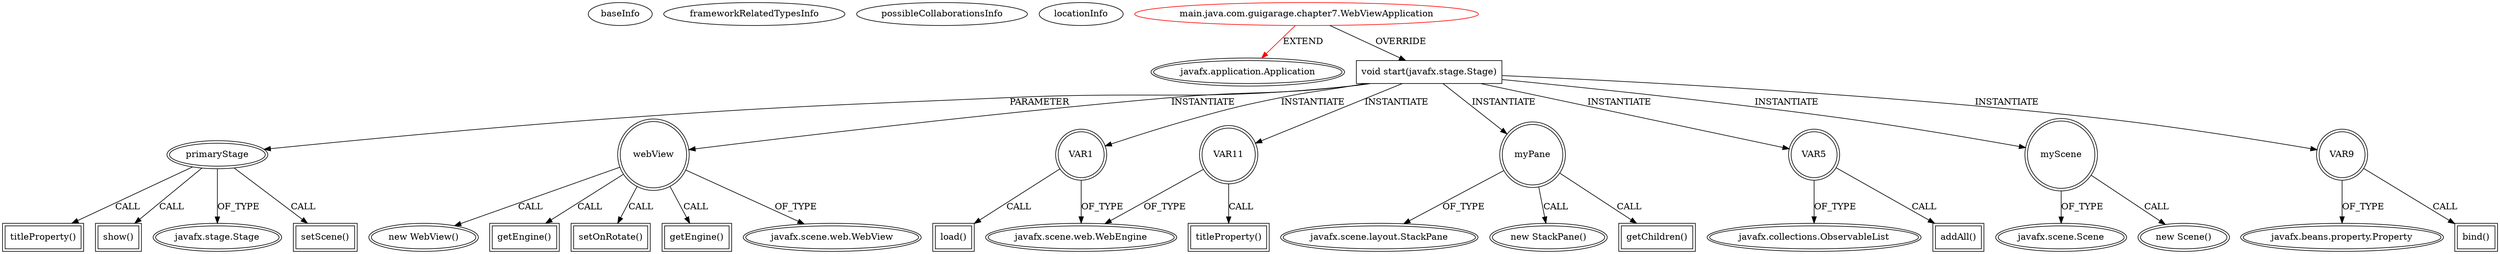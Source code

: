 digraph {
baseInfo[graphId=2897,category="extension_graph",isAnonymous=false,possibleRelation=false]
frameworkRelatedTypesInfo[0="javafx.application.Application"]
possibleCollaborationsInfo[]
locationInfo[projectName="guigarage-mastering-javafx-controls",filePath="/guigarage-mastering-javafx-controls/mastering-javafx-controls-master/src/main/java/com/guigarage/chapter7/WebViewApplication.java",contextSignature="WebViewApplication",graphId="2897"]
0[label="main.java.com.guigarage.chapter7.WebViewApplication",vertexType="ROOT_CLIENT_CLASS_DECLARATION",isFrameworkType=false,color=red]
1[label="javafx.application.Application",vertexType="FRAMEWORK_CLASS_TYPE",isFrameworkType=true,peripheries=2]
2[label="void start(javafx.stage.Stage)",vertexType="OVERRIDING_METHOD_DECLARATION",isFrameworkType=false,shape=box]
3[label="primaryStage",vertexType="PARAMETER_DECLARATION",isFrameworkType=true,peripheries=2]
4[label="javafx.stage.Stage",vertexType="FRAMEWORK_CLASS_TYPE",isFrameworkType=true,peripheries=2]
6[label="webView",vertexType="VARIABLE_EXPRESION",isFrameworkType=true,peripheries=2,shape=circle]
7[label="javafx.scene.web.WebView",vertexType="FRAMEWORK_CLASS_TYPE",isFrameworkType=true,peripheries=2]
5[label="new WebView()",vertexType="CONSTRUCTOR_CALL",isFrameworkType=true,peripheries=2]
8[label="VAR1",vertexType="VARIABLE_EXPRESION",isFrameworkType=true,peripheries=2,shape=circle]
10[label="javafx.scene.web.WebEngine",vertexType="FRAMEWORK_CLASS_TYPE",isFrameworkType=true,peripheries=2]
9[label="load()",vertexType="INSIDE_CALL",isFrameworkType=true,peripheries=2,shape=box]
12[label="getEngine()",vertexType="INSIDE_CALL",isFrameworkType=true,peripheries=2,shape=box]
14[label="setOnRotate()",vertexType="INSIDE_CALL",isFrameworkType=true,peripheries=2,shape=box]
16[label="myPane",vertexType="VARIABLE_EXPRESION",isFrameworkType=true,peripheries=2,shape=circle]
17[label="javafx.scene.layout.StackPane",vertexType="FRAMEWORK_CLASS_TYPE",isFrameworkType=true,peripheries=2]
15[label="new StackPane()",vertexType="CONSTRUCTOR_CALL",isFrameworkType=true,peripheries=2]
18[label="VAR5",vertexType="VARIABLE_EXPRESION",isFrameworkType=true,peripheries=2,shape=circle]
20[label="javafx.collections.ObservableList",vertexType="FRAMEWORK_INTERFACE_TYPE",isFrameworkType=true,peripheries=2]
19[label="addAll()",vertexType="INSIDE_CALL",isFrameworkType=true,peripheries=2,shape=box]
22[label="getChildren()",vertexType="INSIDE_CALL",isFrameworkType=true,peripheries=2,shape=box]
24[label="myScene",vertexType="VARIABLE_EXPRESION",isFrameworkType=true,peripheries=2,shape=circle]
25[label="javafx.scene.Scene",vertexType="FRAMEWORK_CLASS_TYPE",isFrameworkType=true,peripheries=2]
23[label="new Scene()",vertexType="CONSTRUCTOR_CALL",isFrameworkType=true,peripheries=2]
27[label="setScene()",vertexType="INSIDE_CALL",isFrameworkType=true,peripheries=2,shape=box]
28[label="VAR9",vertexType="VARIABLE_EXPRESION",isFrameworkType=true,peripheries=2,shape=circle]
30[label="javafx.beans.property.Property",vertexType="FRAMEWORK_INTERFACE_TYPE",isFrameworkType=true,peripheries=2]
29[label="bind()",vertexType="INSIDE_CALL",isFrameworkType=true,peripheries=2,shape=box]
32[label="titleProperty()",vertexType="INSIDE_CALL",isFrameworkType=true,peripheries=2,shape=box]
33[label="VAR11",vertexType="VARIABLE_EXPRESION",isFrameworkType=true,peripheries=2,shape=circle]
34[label="titleProperty()",vertexType="INSIDE_CALL",isFrameworkType=true,peripheries=2,shape=box]
37[label="getEngine()",vertexType="INSIDE_CALL",isFrameworkType=true,peripheries=2,shape=box]
39[label="show()",vertexType="INSIDE_CALL",isFrameworkType=true,peripheries=2,shape=box]
0->1[label="EXTEND",color=red]
0->2[label="OVERRIDE"]
3->4[label="OF_TYPE"]
2->3[label="PARAMETER"]
2->6[label="INSTANTIATE"]
6->7[label="OF_TYPE"]
6->5[label="CALL"]
2->8[label="INSTANTIATE"]
8->10[label="OF_TYPE"]
8->9[label="CALL"]
6->12[label="CALL"]
6->14[label="CALL"]
2->16[label="INSTANTIATE"]
16->17[label="OF_TYPE"]
16->15[label="CALL"]
2->18[label="INSTANTIATE"]
18->20[label="OF_TYPE"]
18->19[label="CALL"]
16->22[label="CALL"]
2->24[label="INSTANTIATE"]
24->25[label="OF_TYPE"]
24->23[label="CALL"]
3->27[label="CALL"]
2->28[label="INSTANTIATE"]
28->30[label="OF_TYPE"]
28->29[label="CALL"]
3->32[label="CALL"]
2->33[label="INSTANTIATE"]
33->10[label="OF_TYPE"]
33->34[label="CALL"]
6->37[label="CALL"]
3->39[label="CALL"]
}

